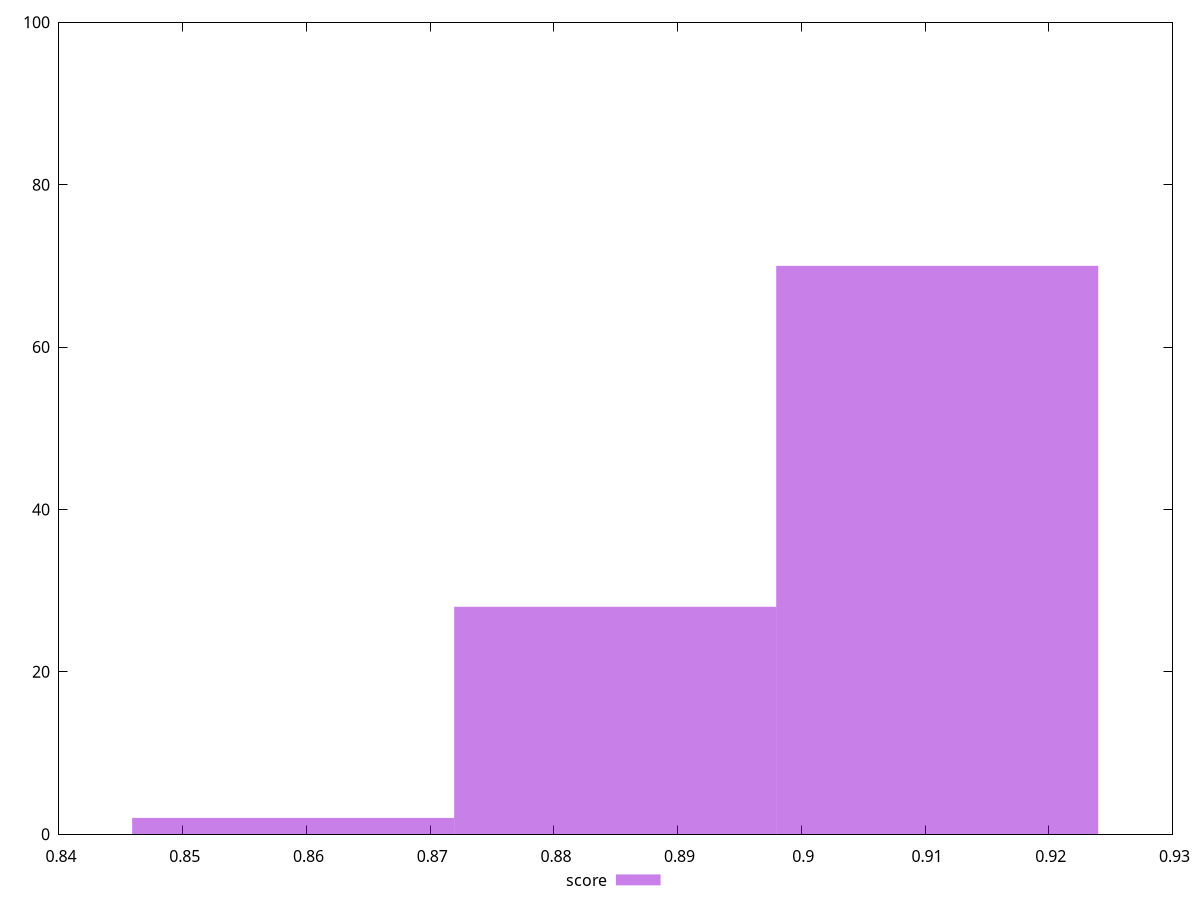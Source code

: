 reset
set terminal svg size 640, 490 enhanced background rgb 'white'
set output "report_00007_2020-12-11T15:55:29.892Z/total-blocking-time/samples/pages+cached+nointeractive/score/histogram.svg"

$score <<EOF
0.8849551457109043 28
0.9109832382318133 70
0.8589270531899954 2
EOF

set key outside below
set boxwidth 0.02602809252090895
set yrange [0:100]
set style fill transparent solid 0.5 noborder

plot \
  $score title "score" with boxes, \


reset